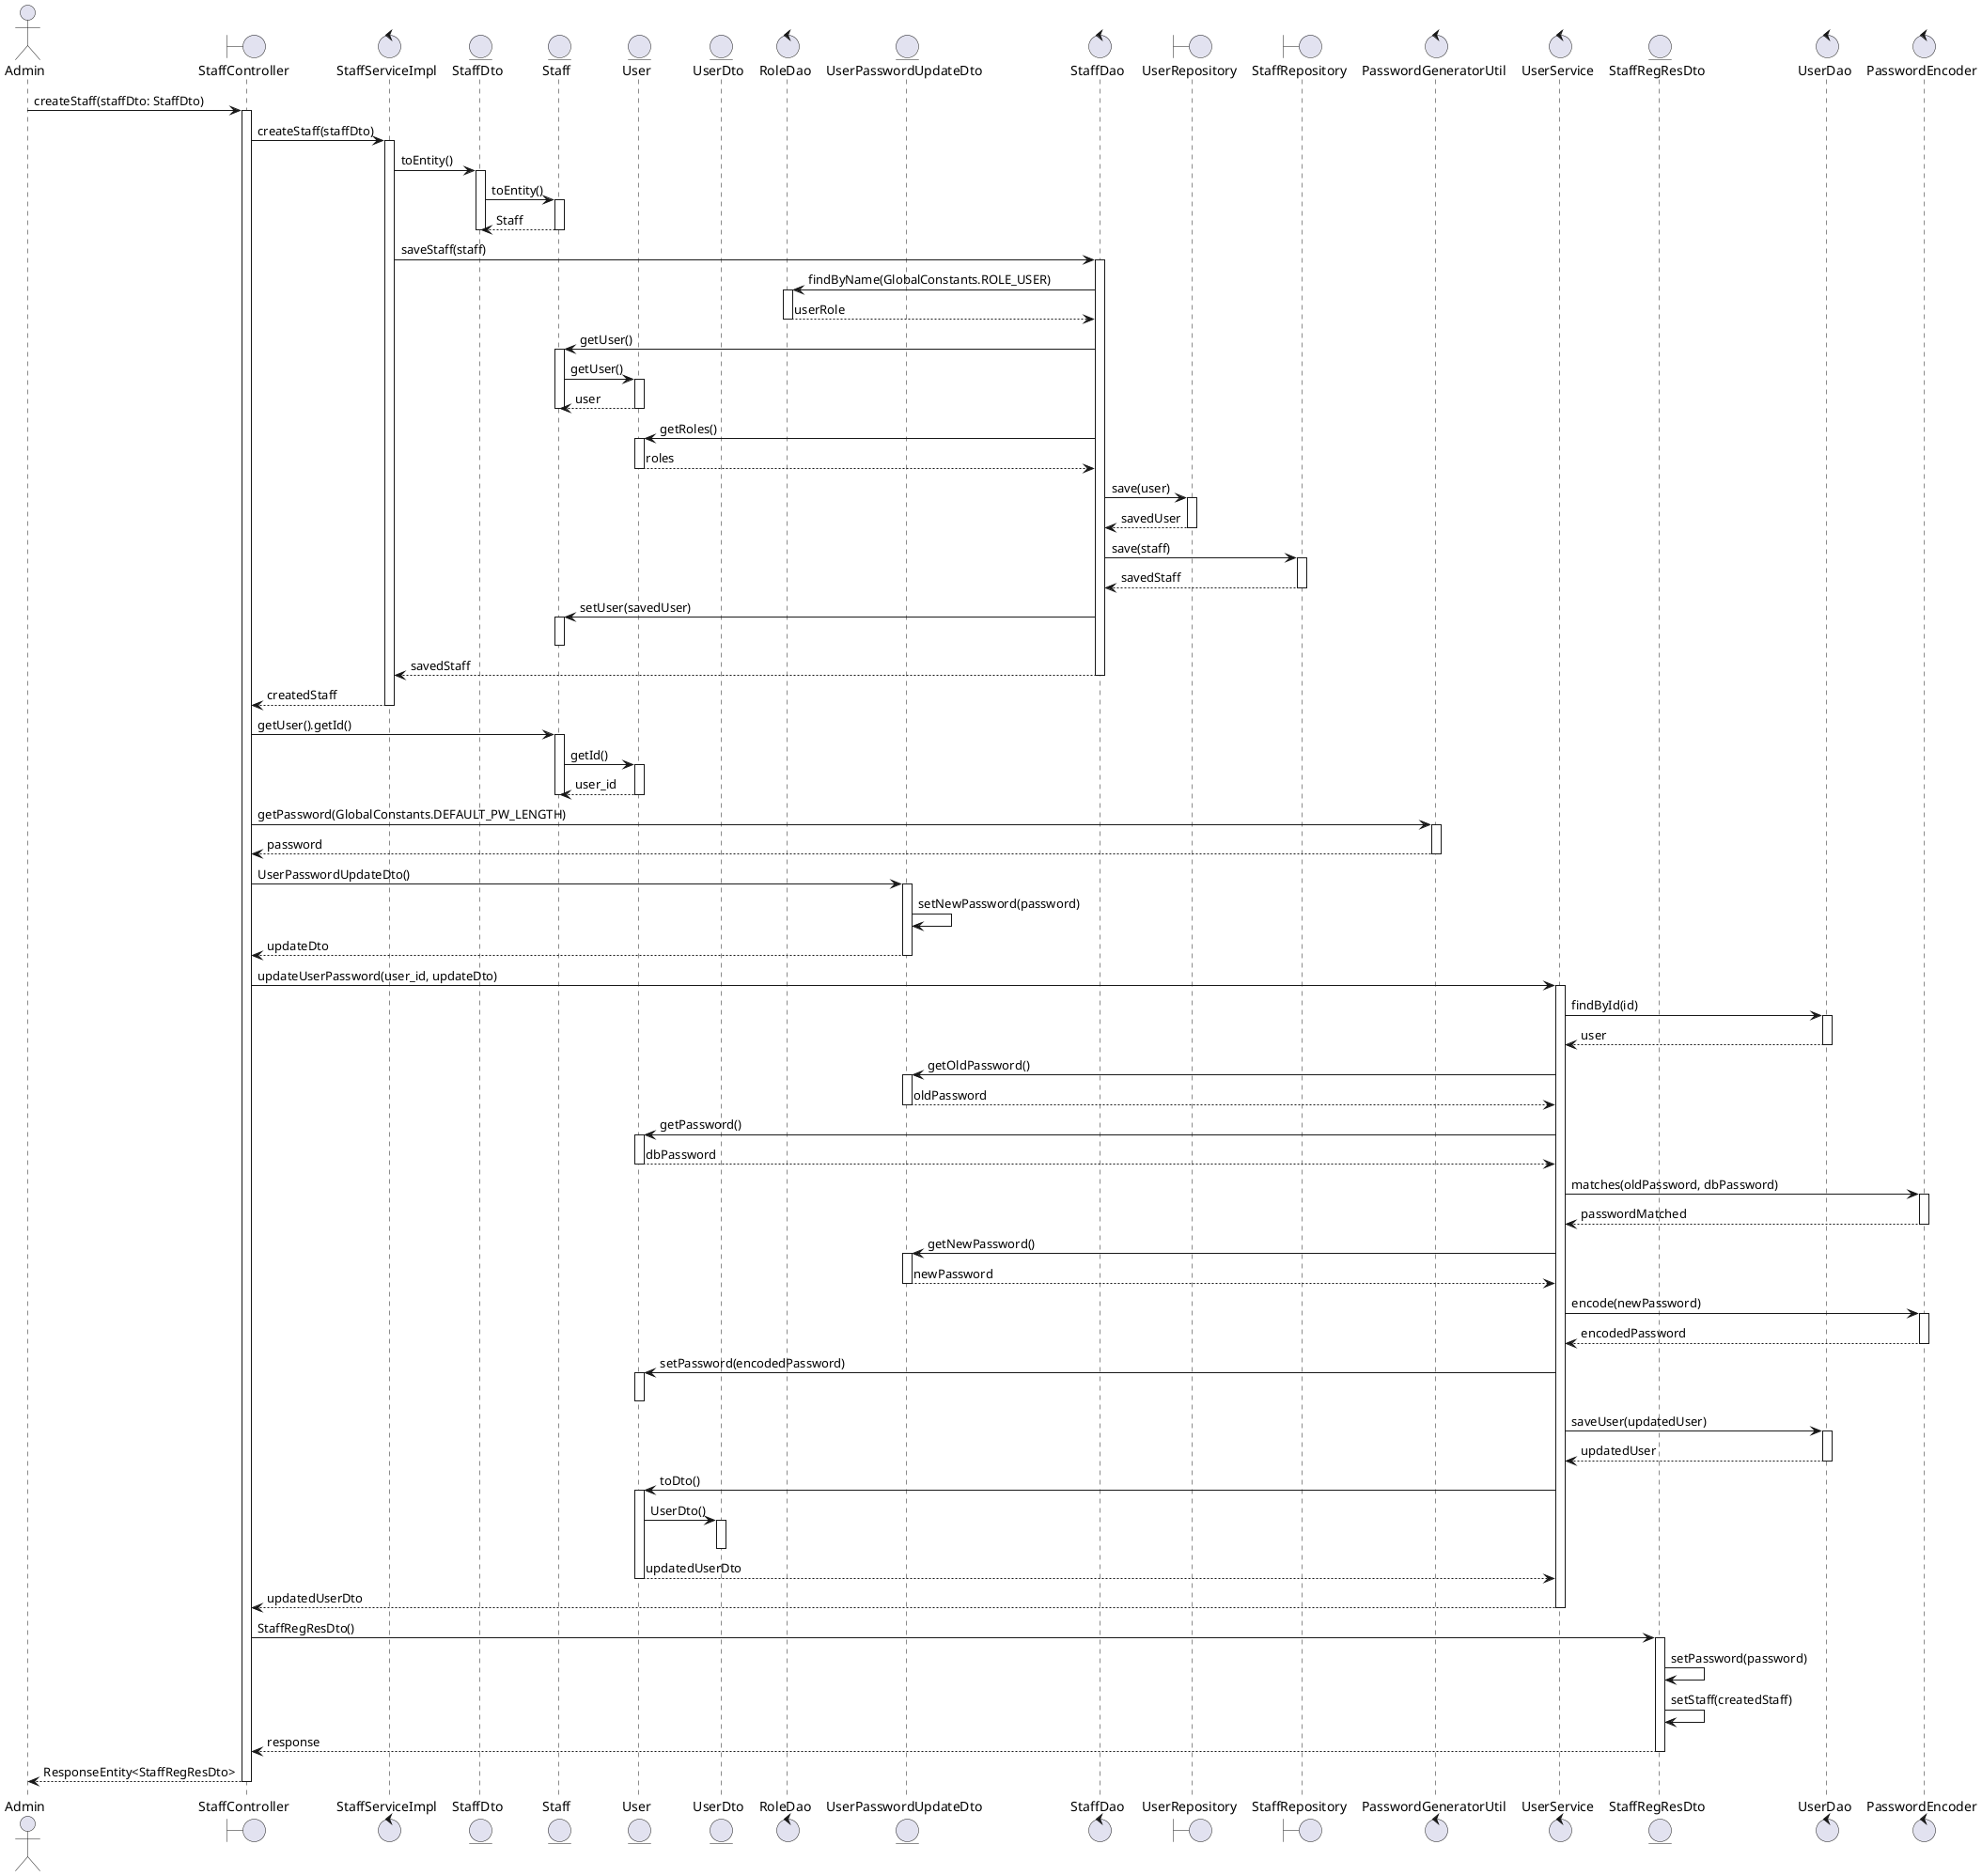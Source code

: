 @startuml

actor Admin as StaffAdmin
boundary StaffController
control StaffServiceImpl
entity StaffDto
entity Staff
entity User
entity UserDto
control RoleDao
entity UserPasswordUpdateDto
control StaffDao
boundary UserRepository
boundary StaffRepository
control PasswordGeneratorUtil
control UserService
entity StaffRegResDto
control UserDao
control PasswordEncoder

StaffAdmin -> StaffController: createStaff(staffDto: StaffDto)
activate StaffController
StaffController -> StaffServiceImpl: createStaff(staffDto)
activate StaffServiceImpl
StaffServiceImpl -> StaffDto: toEntity()
activate StaffDto
StaffDto -> Staff: toEntity()
activate Staff
Staff --> StaffDto: Staff
deactivate Staff
deactivate StaffDto
StaffServiceImpl -> StaffDao: saveStaff(staff)
activate StaffDao
StaffDao -> RoleDao: findByName(GlobalConstants.ROLE_USER)
activate RoleDao
RoleDao --> StaffDao: userRole
deactivate RoleDao
StaffDao -> Staff: getUser()
activate Staff
Staff -> User: getUser()
activate User
User --> Staff: user
deactivate User
deactivate Staff
StaffDao -> User: getRoles()
activate User
User --> StaffDao: roles
deactivate User
StaffDao -> UserRepository: save(user)
activate UserRepository
UserRepository --> StaffDao: savedUser
deactivate UserRepository
StaffDao -> StaffRepository: save(staff)
activate StaffRepository
StaffRepository --> StaffDao: savedStaff
deactivate StaffRepository
StaffDao -> Staff: setUser(savedUser)
activate Staff
deactivate Staff
StaffDao --> StaffServiceImpl: savedStaff
deactivate StaffDao
StaffServiceImpl --> StaffController: createdStaff
deactivate StaffServiceImpl
StaffController -> Staff: getUser().getId()
activate Staff
Staff -> User: getId()
activate User
User --> Staff: user_id
deactivate User
deactivate Staff
StaffController -> PasswordGeneratorUtil: getPassword(GlobalConstants.DEFAULT_PW_LENGTH)
activate PasswordGeneratorUtil
PasswordGeneratorUtil --> StaffController: password
deactivate PasswordGeneratorUtil
StaffController -> UserPasswordUpdateDto: UserPasswordUpdateDto()
activate UserPasswordUpdateDto
UserPasswordUpdateDto -> UserPasswordUpdateDto: setNewPassword(password)
return updateDto
StaffController -> UserService: updateUserPassword(user_id, updateDto)
activate UserService
UserService -> UserDao: findById(id)
activate UserDao
UserDao --> UserService: user
deactivate UserDao

UserService -> UserPasswordUpdateDto: getOldPassword()
activate UserPasswordUpdateDto
return oldPassword

UserService -> User: getPassword()
activate User
return dbPassword

UserService -> PasswordEncoder: matches(oldPassword, dbPassword)
activate PasswordEncoder
PasswordEncoder --> UserService: passwordMatched
deactivate PasswordEncoder

UserService -> UserPasswordUpdateDto: getNewPassword()
activate UserPasswordUpdateDto
return newPassword

UserService -> PasswordEncoder: encode(newPassword)
activate PasswordEncoder
PasswordEncoder --> UserService: encodedPassword
deactivate PasswordEncoder

UserService -> User: setPassword(encodedPassword)
activate User
deactivate User

UserService -> UserDao: saveUser(updatedUser)
activate UserDao
UserDao --> UserService: updatedUser
deactivate UserDao

UserService -> User: toDto()
activate User
User -> UserDto: UserDto()
activate UserDto
deactivate UserDto
return updatedUserDto

UserService --> StaffController: updatedUserDto
deactivate UserService
StaffController -> StaffRegResDto: StaffRegResDto()
activate StaffRegResDto
StaffRegResDto -> StaffRegResDto: setPassword(password)
StaffRegResDto -> StaffRegResDto: setStaff(createdStaff)
StaffRegResDto --> StaffController: response
deactivate StaffRegResDto
StaffController --> StaffAdmin: ResponseEntity<StaffRegResDto>
deactivate StaffController

@enduml
